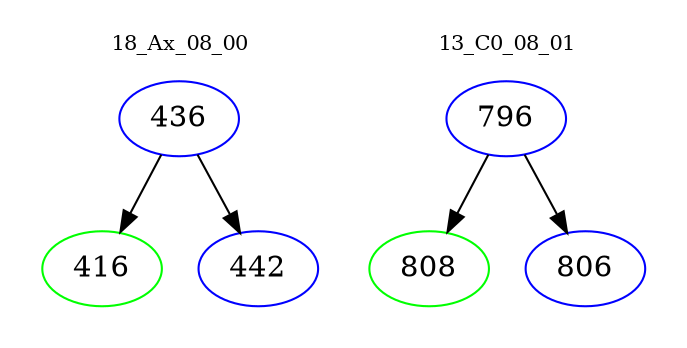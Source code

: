 digraph{
subgraph cluster_0 {
color = white
label = "18_Ax_08_00";
fontsize=10;
T0_436 [label="436", color="blue"]
T0_436 -> T0_416 [color="black"]
T0_416 [label="416", color="green"]
T0_436 -> T0_442 [color="black"]
T0_442 [label="442", color="blue"]
}
subgraph cluster_1 {
color = white
label = "13_C0_08_01";
fontsize=10;
T1_796 [label="796", color="blue"]
T1_796 -> T1_808 [color="black"]
T1_808 [label="808", color="green"]
T1_796 -> T1_806 [color="black"]
T1_806 [label="806", color="blue"]
}
}

